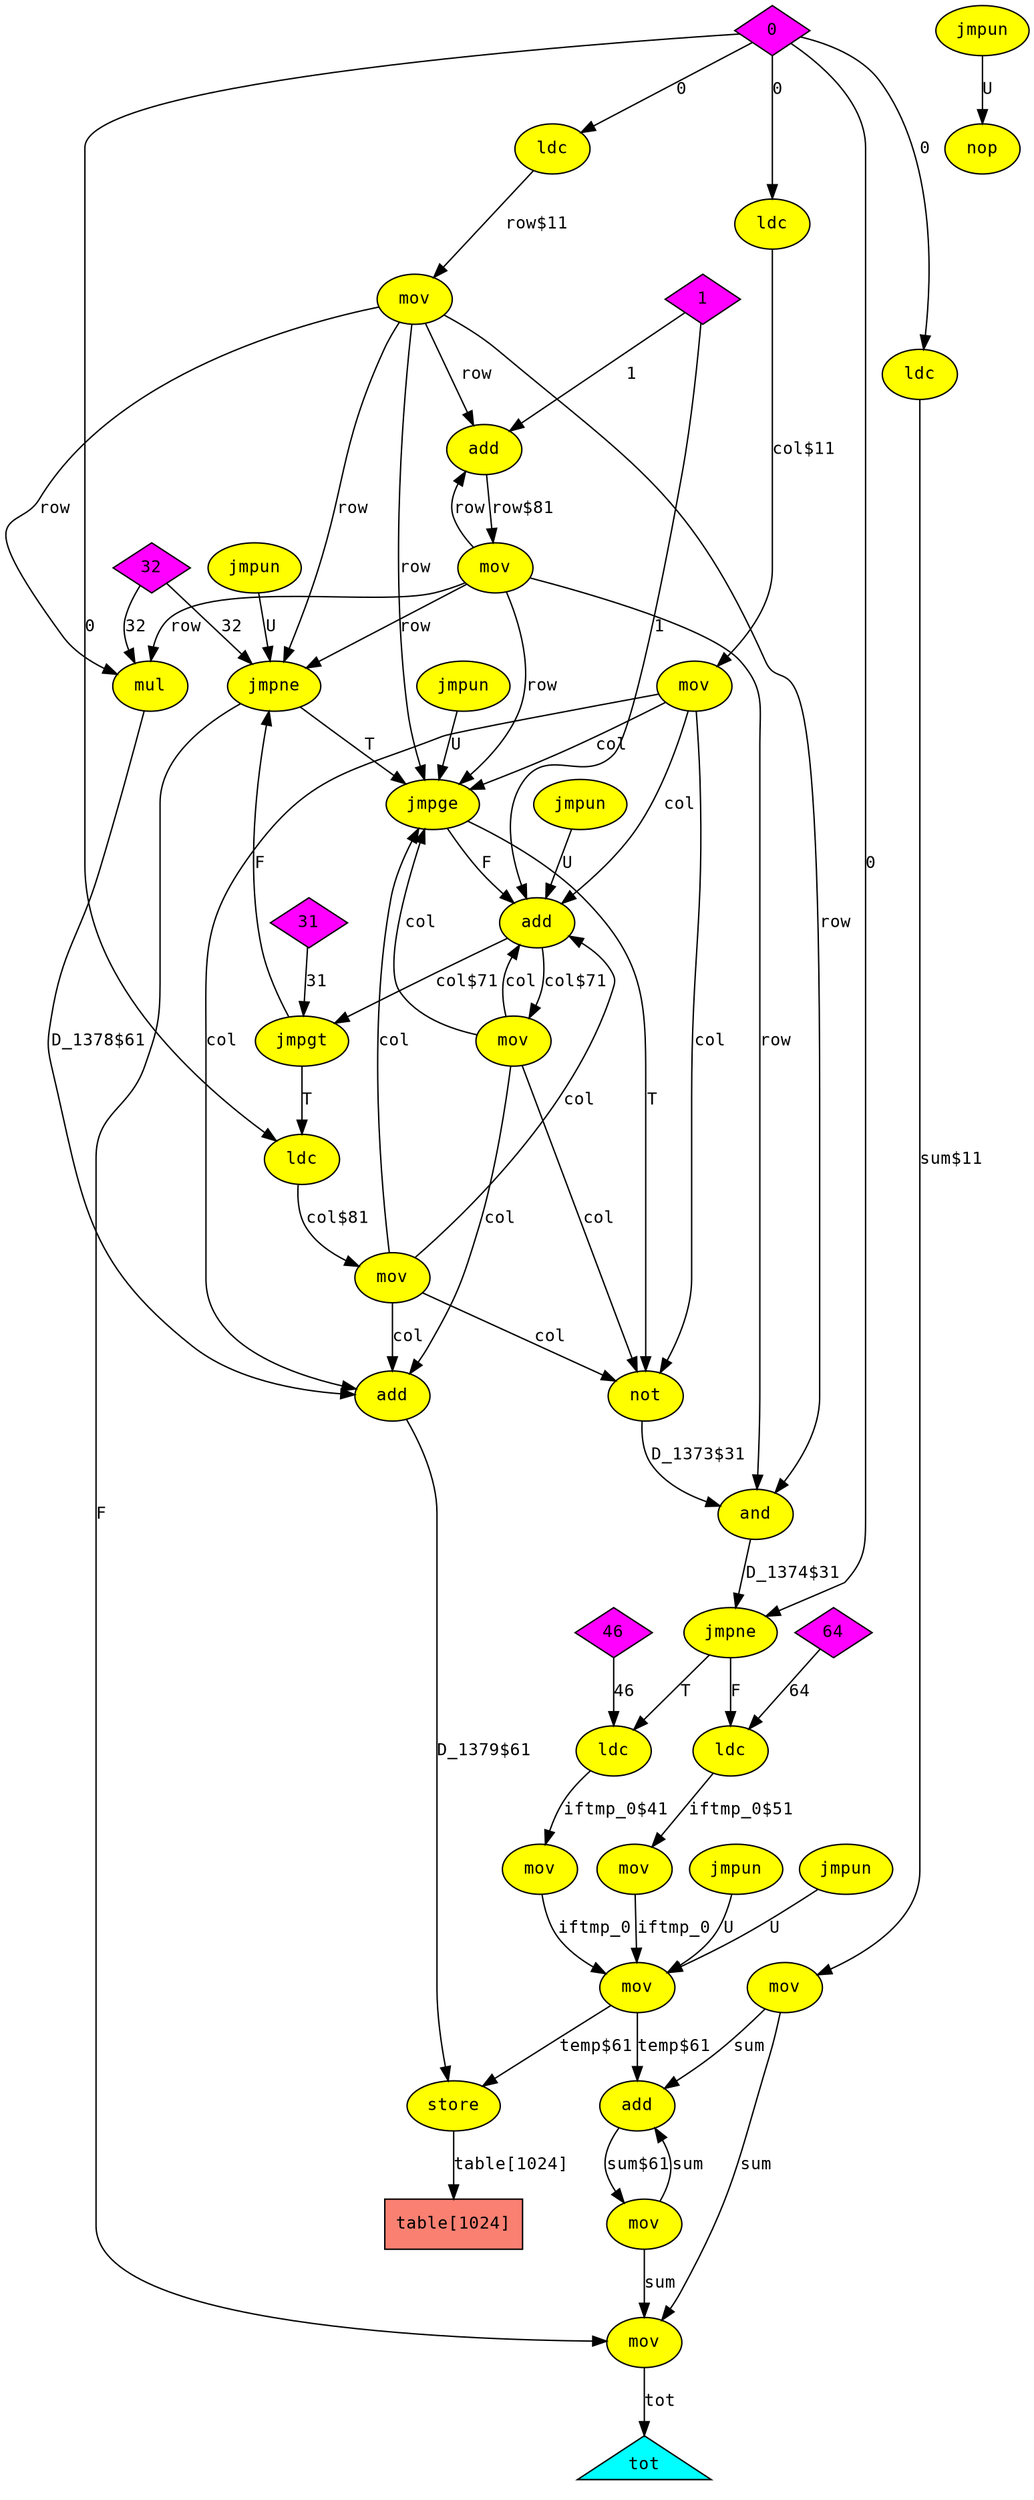 digraph sierpinski
{
  graph [rankdir="TB", nodesep = "0.175"];
  node [fontname="Courier", fontsize="12", style="filled"];
  edge [fontname="Courier", fontsize="12"];

  add_19  [label="add", ntype="operation", argix="-1", dataspec="na", bb="6", shape="ellipse", fillcolor="yellow"];
  add_21  [label="add", ntype="operation", argix="-1", dataspec="na", bb="6", shape="ellipse", fillcolor="yellow"];
  add_24  [label="add", ntype="operation", argix="-1", dataspec="na", bb="7", shape="ellipse", fillcolor="yellow"];
  add_28  [label="add", ntype="operation", argix="-1", dataspec="na", bb="8", shape="ellipse", fillcolor="yellow"];
  and_9  [label="and", ntype="operation", argix="-1", dataspec="na", bb="3", shape="ellipse", fillcolor="yellow"];
  cnst0  [label="0", ntype="constant", argix="-1", dataspec="s32", bb="-1", shape="diamond", fillcolor="magenta"];
  cnst1  [label="1", ntype="constant", argix="-1", dataspec="s32", bb="-1", shape="diamond", fillcolor="magenta"];
  cnst31  [label="31", ntype="constant", argix="-1", dataspec="s32", bb="-1", shape="diamond", fillcolor="magenta"];
  cnst32  [label="32", ntype="constant", argix="-1", dataspec="s32", bb="-1", shape="diamond", fillcolor="magenta"];
  cnst46  [label="46", ntype="constant", argix="-1", dataspec="s32", bb="-1", shape="diamond", fillcolor="magenta"];
  cnst64  [label="64", ntype="constant", argix="-1", dataspec="s32", bb="-1", shape="diamond", fillcolor="magenta"];
  jmpge_7  [label="jmpge", ntype="operation", argix="-1", dataspec="na", bb="2", shape="ellipse", fillcolor="yellow"];
  jmpgt_26  [label="jmpgt", ntype="operation", argix="-1", dataspec="na", bb="7", shape="ellipse", fillcolor="yellow"];
  jmpne_10  [label="jmpne", ntype="operation", argix="-1", dataspec="na", bb="3", shape="ellipse", fillcolor="yellow"];
  jmpne_32  [label="jmpne", ntype="operation", argix="-1", dataspec="na", bb="9", shape="ellipse", fillcolor="yellow"];
  jmpun_13  [label="jmpun", ntype="operation", argix="-1", dataspec="na", bb="4", shape="ellipse", fillcolor="yellow"];
  jmpun_16  [label="jmpun", ntype="operation", argix="-1", dataspec="na", bb="5", shape="ellipse", fillcolor="yellow"];
  jmpun_23  [label="jmpun", ntype="operation", argix="-1", dataspec="na", bb="6", shape="ellipse", fillcolor="yellow"];
  jmpun_31  [label="jmpun", ntype="operation", argix="-1", dataspec="na", bb="8", shape="ellipse", fillcolor="yellow"];
  jmpun_34  [label="jmpun", ntype="operation", argix="-1", dataspec="na", bb="10", shape="ellipse", fillcolor="yellow"];
  jmpun_6  [label="jmpun", ntype="operation", argix="-1", dataspec="na", bb="1", shape="ellipse", fillcolor="yellow"];
  ldc_0  [label="ldc", ntype="operation", argix="-1", dataspec="na", bb="1", shape="ellipse", fillcolor="yellow"];
  ldc_1  [label="ldc", ntype="operation", argix="-1", dataspec="na", bb="1", shape="ellipse", fillcolor="yellow"];
  ldc_11  [label="ldc", ntype="operation", argix="-1", dataspec="na", bb="4", shape="ellipse", fillcolor="yellow"];
  ldc_14  [label="ldc", ntype="operation", argix="-1", dataspec="na", bb="5", shape="ellipse", fillcolor="yellow"];
  ldc_2  [label="ldc", ntype="operation", argix="-1", dataspec="na", bb="1", shape="ellipse", fillcolor="yellow"];
  ldc_27  [label="ldc", ntype="operation", argix="-1", dataspec="na", bb="8", shape="ellipse", fillcolor="yellow"];
  mov_12  [label="mov", ntype="operation", argix="-1", dataspec="na", bb="4", shape="ellipse", fillcolor="yellow"];
  mov_15  [label="mov", ntype="operation", argix="-1", dataspec="na", bb="5", shape="ellipse", fillcolor="yellow"];
  mov_17  [label="mov", ntype="operation", argix="-1", dataspec="na", bb="6", shape="ellipse", fillcolor="yellow"];
  mov_22  [label="mov", ntype="operation", argix="-1", dataspec="na", bb="6", shape="ellipse", fillcolor="yellow"];
  mov_25  [label="mov", ntype="operation", argix="-1", dataspec="na", bb="7", shape="ellipse", fillcolor="yellow"];
  mov_29  [label="mov", ntype="operation", argix="-1", dataspec="na", bb="8", shape="ellipse", fillcolor="yellow"];
  mov_3  [label="mov", ntype="operation", argix="-1", dataspec="na", bb="1", shape="ellipse", fillcolor="yellow"];
  mov_30  [label="mov", ntype="operation", argix="-1", dataspec="na", bb="8", shape="ellipse", fillcolor="yellow"];
  mov_33  [label="mov", ntype="operation", argix="-1", dataspec="na", bb="10", shape="ellipse", fillcolor="yellow"];
  mov_4  [label="mov", ntype="operation", argix="-1", dataspec="na", bb="1", shape="ellipse", fillcolor="yellow"];
  mov_5  [label="mov", ntype="operation", argix="-1", dataspec="na", bb="1", shape="ellipse", fillcolor="yellow"];
  mul_18  [label="mul", ntype="operation", argix="-1", dataspec="na", bb="6", shape="ellipse", fillcolor="yellow"];
  nop_35  [label="nop", ntype="operation", argix="-1", dataspec="na", bb="11", shape="ellipse", fillcolor="yellow"];
  not_8  [label="not", ntype="operation", argix="-1", dataspec="na", bb="3", shape="ellipse", fillcolor="yellow"];
  store_20  [label="store", ntype="operation", argix="-1", dataspec="na", bb="6", shape="ellipse", fillcolor="yellow"];
  table  [label="table[1024]", ntype="hwelem", argix="-1", dataspec="s32", bb="-1", shape="box", fillcolor="salmon"];
  tot  [label="tot", ntype="outvar", argix="0", dataspec="s32", bb="-1", shape="triangle", fillcolor="cyan"];

  add_19 -> store_20  [label="D_1379$61", etype="D", vtype="localvar", order="2", argix="-1", dataspec="s32"];
  add_21 -> mov_22  [label="sum$61", etype="D", vtype="localvar", order="1", argix="-1", dataspec="s32"];
  add_24 -> jmpgt_26  [label="col$71", etype="D", vtype="localvar", order="1", argix="-1", dataspec="s32"];
  add_24 -> mov_25  [label="col$71", etype="D", vtype="localvar", order="1", argix="-1", dataspec="s32"];
  add_28 -> mov_30  [label="row$81", etype="D", vtype="localvar", order="1", argix="-1", dataspec="s32"];
  and_9 -> jmpne_10  [label="D_1374$31", etype="D", vtype="localvar", order="1", argix="-1", dataspec="s32"];
  cnst0 -> jmpne_10  [label="0", etype="D", vtype="globalvar", order="2", argix="-1", dataspec="s32"];
  cnst0 -> ldc_0  [label="0", etype="D", vtype="globalvar", order="1", argix="-1", dataspec="s32"];
  cnst0 -> ldc_1  [label="0", etype="D", vtype="globalvar", order="1", argix="-1", dataspec="s32"];
  cnst0 -> ldc_2  [label="0", etype="D", vtype="globalvar", order="1", argix="-1", dataspec="s32"];
  cnst0 -> ldc_27  [label="0", etype="D", vtype="globalvar", order="1", argix="-1", dataspec="s32"];
  cnst1 -> add_24  [label="1", etype="D", vtype="globalvar", order="2", argix="-1", dataspec="s32"];
  cnst1 -> add_28  [label="1", etype="D", vtype="globalvar", order="2", argix="-1", dataspec="s32"];
  cnst31 -> jmpgt_26  [label="31", etype="D", vtype="globalvar", order="2", argix="-1", dataspec="s32"];
  cnst32 -> jmpne_32  [label="32", etype="D", vtype="globalvar", order="2", argix="-1", dataspec="s32"];
  cnst32 -> mul_18  [label="32", etype="D", vtype="globalvar", order="2", argix="-1", dataspec="s32"];
  cnst46 -> ldc_11  [label="46", etype="D", vtype="globalvar", order="1", argix="-1", dataspec="s32"];
  cnst64 -> ldc_14  [label="64", etype="D", vtype="globalvar", order="1", argix="-1", dataspec="s32"];
  jmpge_7 -> add_24  [label="F", etype="F", order="2", argix="-1", dataspec="u1"];
  jmpge_7 -> not_8  [label="T", etype="T", order="1", argix="-1", dataspec="u1"];
  jmpgt_26 -> jmpne_32  [label="F", etype="F", order="2", argix="-1", dataspec="u1"];
  jmpgt_26 -> ldc_27  [label="T", etype="T", order="1", argix="-1", dataspec="u1"];
  jmpne_10 -> ldc_11  [label="T", etype="T", order="1", argix="-1", dataspec="u1"];
  jmpne_10 -> ldc_14  [label="F", etype="F", order="2", argix="-1", dataspec="u1"];
  jmpne_32 -> jmpge_7  [label="T", etype="T", order="1", argix="-1", dataspec="u1"];
  jmpne_32 -> mov_33  [label="F", etype="F", order="2", argix="-1", dataspec="u1"];
  jmpun_13 -> mov_17  [label="U", etype="U", order="1", argix="-1", dataspec="u1"];
  jmpun_16 -> mov_17  [label="U", etype="U", order="1", argix="-1", dataspec="u1"];
  jmpun_23 -> add_24  [label="U", etype="U", order="1", argix="-1", dataspec="u1"];
  jmpun_31 -> jmpne_32  [label="U", etype="U", order="1", argix="-1", dataspec="u1"];
  jmpun_34 -> nop_35  [label="U", etype="U", order="1", argix="-1", dataspec="u1"];
  jmpun_6 -> jmpge_7  [label="U", etype="U", order="1", argix="-1", dataspec="u1"];
  ldc_0 -> mov_5  [label="sum$11", etype="D", vtype="localvar", order="1", argix="-1", dataspec="s32"];
  ldc_11 -> mov_12  [label="iftmp_0$41", etype="D", vtype="localvar", order="1", argix="-1", dataspec="s32"];
  ldc_14 -> mov_15  [label="iftmp_0$51", etype="D", vtype="localvar", order="1", argix="-1", dataspec="s32"];
  ldc_1 -> mov_3  [label="col$11", etype="D", vtype="localvar", order="1", argix="-1", dataspec="s32"];
  ldc_27 -> mov_29  [label="col$81", etype="D", vtype="localvar", order="1", argix="-1", dataspec="s32"];
  ldc_2 -> mov_4  [label="row$11", etype="D", vtype="localvar", order="1", argix="-1", dataspec="s32"];
  mov_12 -> mov_17  [label="iftmp_0", etype="D", vtype="localvar", order="1", argix="-1", dataspec="s32"];
  mov_15 -> mov_17  [label="iftmp_0", etype="D", vtype="localvar", order="1", argix="-1", dataspec="s32"];
  mov_17 -> add_21  [label="temp$61", etype="D", vtype="localvar", order="2", argix="-1", dataspec="s32"];
  mov_17 -> store_20  [label="temp$61", etype="D", vtype="localvar", order="1", argix="-1", dataspec="s32"];
  mov_22 -> add_21  [label="sum", etype="D", vtype="localvar", order="1", argix="-1", dataspec="s32"];
  mov_22 -> mov_33  [label="sum", etype="D", vtype="localvar", order="1", argix="-1", dataspec="s32"];
  mov_25 -> add_19  [label="col", etype="D", vtype="localvar", order="2", argix="-1", dataspec="s32"];
  mov_25 -> add_24  [label="col", etype="D", vtype="localvar", order="1", argix="-1", dataspec="s32"];
  mov_25 -> jmpge_7  [label="col", etype="D", vtype="localvar", order="1", argix="-1", dataspec="s32"];
  mov_25 -> not_8  [label="col", etype="D", vtype="localvar", order="1", argix="-1", dataspec="s32"];
  mov_29 -> add_19  [label="col", etype="D", vtype="localvar", order="2", argix="-1", dataspec="s32"];
  mov_29 -> add_24  [label="col", etype="D", vtype="localvar", order="1", argix="-1", dataspec="s32"];
  mov_29 -> jmpge_7  [label="col", etype="D", vtype="localvar", order="1", argix="-1", dataspec="s32"];
  mov_29 -> not_8  [label="col", etype="D", vtype="localvar", order="1", argix="-1", dataspec="s32"];
  mov_30 -> add_28  [label="row", etype="D", vtype="localvar", order="1", argix="-1", dataspec="s32"];
  mov_30 -> and_9  [label="row", etype="D", vtype="localvar", order="2", argix="-1", dataspec="s32"];
  mov_30 -> jmpge_7  [label="row", etype="D", vtype="localvar", order="2", argix="-1", dataspec="s32"];
  mov_30 -> jmpne_32  [label="row", etype="D", vtype="localvar", order="1", argix="-1", dataspec="s32"];
  mov_30 -> mul_18  [label="row", etype="D", vtype="localvar", order="1", argix="-1", dataspec="s32"];
  mov_33 -> tot  [label="tot", etype="D", vtype="outarg", order="1", argix="-1", dataspec="s32"];
  mov_3 -> add_19  [label="col", etype="D", vtype="localvar", order="2", argix="-1", dataspec="s32"];
  mov_3 -> add_24  [label="col", etype="D", vtype="localvar", order="1", argix="-1", dataspec="s32"];
  mov_3 -> jmpge_7  [label="col", etype="D", vtype="localvar", order="1", argix="-1", dataspec="s32"];
  mov_3 -> not_8  [label="col", etype="D", vtype="localvar", order="1", argix="-1", dataspec="s32"];
  mov_4 -> add_28  [label="row", etype="D", vtype="localvar", order="1", argix="-1", dataspec="s32"];
  mov_4 -> and_9  [label="row", etype="D", vtype="localvar", order="2", argix="-1", dataspec="s32"];
  mov_4 -> jmpge_7  [label="row", etype="D", vtype="localvar", order="2", argix="-1", dataspec="s32"];
  mov_4 -> jmpne_32  [label="row", etype="D", vtype="localvar", order="1", argix="-1", dataspec="s32"];
  mov_4 -> mul_18  [label="row", etype="D", vtype="localvar", order="1", argix="-1", dataspec="s32"];
  mov_5 -> add_21  [label="sum", etype="D", vtype="localvar", order="1", argix="-1", dataspec="s32"];
  mov_5 -> mov_33  [label="sum", etype="D", vtype="localvar", order="1", argix="-1", dataspec="s32"];
  mul_18 -> add_19  [label="D_1378$61", etype="D", vtype="localvar", order="1", argix="-1", dataspec="s32"];
  not_8 -> and_9  [label="D_1373$31", etype="D", vtype="localvar", order="1", argix="-1", dataspec="s32"];
  store_20 -> table  [label="table[1024]", etype="D", vtype="localvar", order="1", argix="-1", dataspec="s32"];

}
